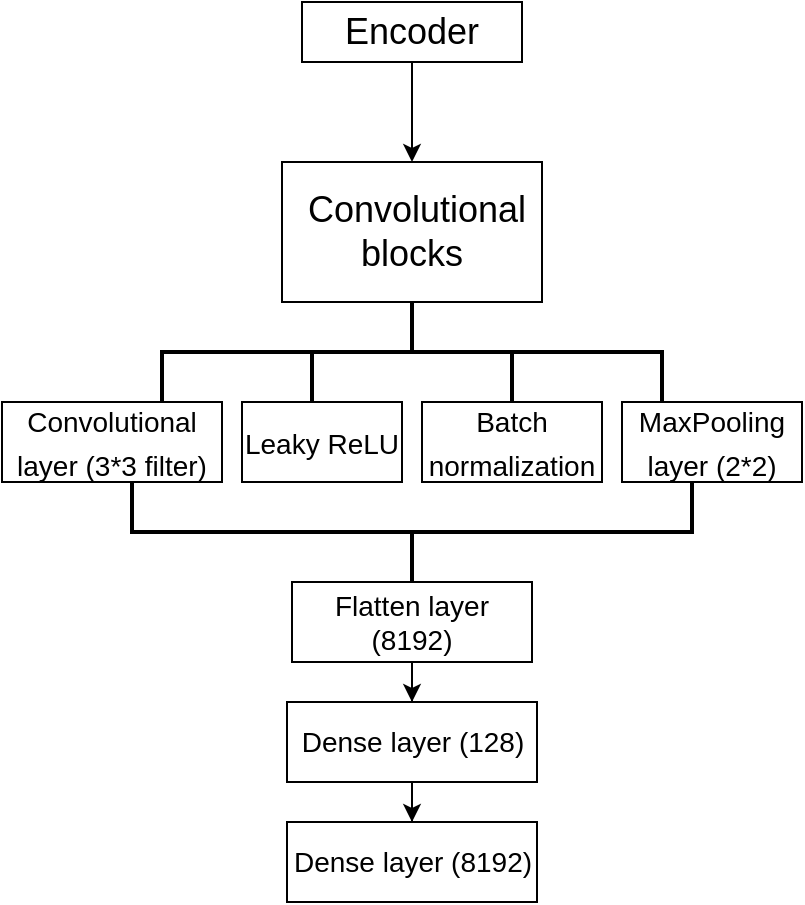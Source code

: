 <mxfile version="20.2.8" type="github">
  <diagram id="Zx4MFaG2C6o8nhM3KKF1" name="Page-1">
    <mxGraphModel dx="1278" dy="539" grid="1" gridSize="10" guides="1" tooltips="1" connect="1" arrows="1" fold="1" page="1" pageScale="1" pageWidth="850" pageHeight="1100" math="0" shadow="0">
      <root>
        <mxCell id="0" />
        <mxCell id="1" parent="0" />
        <mxCell id="Pvlrlx3k5bJVYEnzvyyn-18" value="" style="edgeStyle=orthogonalEdgeStyle;rounded=0;orthogonalLoop=1;jettySize=auto;html=1;fontSize=14;" edge="1" parent="1" source="Pvlrlx3k5bJVYEnzvyyn-1" target="Pvlrlx3k5bJVYEnzvyyn-4">
          <mxGeometry relative="1" as="geometry" />
        </mxCell>
        <mxCell id="Pvlrlx3k5bJVYEnzvyyn-1" value="&lt;font style=&quot;font-size: 18px;&quot;&gt;Encoder&lt;/font&gt;" style="rounded=0;whiteSpace=wrap;html=1;" vertex="1" parent="1">
          <mxGeometry x="290" y="110" width="110" height="30" as="geometry" />
        </mxCell>
        <mxCell id="Pvlrlx3k5bJVYEnzvyyn-4" value="&amp;nbsp;Convolutional blocks" style="rounded=0;whiteSpace=wrap;html=1;fontSize=18;" vertex="1" parent="1">
          <mxGeometry x="280" y="190" width="130" height="70" as="geometry" />
        </mxCell>
        <mxCell id="Pvlrlx3k5bJVYEnzvyyn-6" value="" style="strokeWidth=2;html=1;shape=mxgraph.flowchart.annotation_2;align=left;labelPosition=right;pointerEvents=1;fontSize=18;direction=south;" vertex="1" parent="1">
          <mxGeometry x="220" y="260" width="250" height="50" as="geometry" />
        </mxCell>
        <mxCell id="Pvlrlx3k5bJVYEnzvyyn-13" value="" style="strokeWidth=2;html=1;shape=mxgraph.flowchart.annotation_2;align=left;labelPosition=right;pointerEvents=1;fontSize=18;direction=south;" vertex="1" parent="1">
          <mxGeometry x="295" y="260" width="100" height="50" as="geometry" />
        </mxCell>
        <mxCell id="Pvlrlx3k5bJVYEnzvyyn-14" value="&lt;font style=&quot;font-size: 14px;&quot;&gt;Convolutional layer (3*3 filter)&lt;/font&gt;" style="rounded=0;whiteSpace=wrap;html=1;fontSize=18;" vertex="1" parent="1">
          <mxGeometry x="140" y="310" width="110" height="40" as="geometry" />
        </mxCell>
        <mxCell id="Pvlrlx3k5bJVYEnzvyyn-15" value="&lt;font style=&quot;font-size: 14px;&quot;&gt;Leaky ReLU&lt;/font&gt;" style="rounded=0;whiteSpace=wrap;html=1;fontSize=18;" vertex="1" parent="1">
          <mxGeometry x="260" y="310" width="80" height="40" as="geometry" />
        </mxCell>
        <mxCell id="Pvlrlx3k5bJVYEnzvyyn-16" value="&lt;font style=&quot;font-size: 14px;&quot;&gt;Batch normalization&lt;/font&gt;" style="rounded=0;whiteSpace=wrap;html=1;fontSize=18;" vertex="1" parent="1">
          <mxGeometry x="350" y="310" width="90" height="40" as="geometry" />
        </mxCell>
        <mxCell id="Pvlrlx3k5bJVYEnzvyyn-17" value="&lt;font style=&quot;font-size: 14px;&quot;&gt;MaxPooling layer (2*2)&lt;/font&gt;" style="rounded=0;whiteSpace=wrap;html=1;fontSize=18;" vertex="1" parent="1">
          <mxGeometry x="450" y="310" width="90" height="40" as="geometry" />
        </mxCell>
        <mxCell id="Pvlrlx3k5bJVYEnzvyyn-21" value="" style="strokeWidth=2;html=1;shape=mxgraph.flowchart.annotation_2;align=left;labelPosition=right;pointerEvents=1;fontSize=14;direction=north;" vertex="1" parent="1">
          <mxGeometry x="205" y="350" width="280" height="50" as="geometry" />
        </mxCell>
        <mxCell id="Pvlrlx3k5bJVYEnzvyyn-24" value="" style="edgeStyle=orthogonalEdgeStyle;rounded=0;orthogonalLoop=1;jettySize=auto;html=1;fontSize=14;" edge="1" parent="1" source="Pvlrlx3k5bJVYEnzvyyn-22" target="Pvlrlx3k5bJVYEnzvyyn-23">
          <mxGeometry relative="1" as="geometry" />
        </mxCell>
        <mxCell id="Pvlrlx3k5bJVYEnzvyyn-22" value="Flatten layer (8192)" style="rounded=0;whiteSpace=wrap;html=1;fontSize=14;" vertex="1" parent="1">
          <mxGeometry x="285" y="400" width="120" height="40" as="geometry" />
        </mxCell>
        <mxCell id="Pvlrlx3k5bJVYEnzvyyn-26" value="" style="edgeStyle=orthogonalEdgeStyle;rounded=0;orthogonalLoop=1;jettySize=auto;html=1;fontSize=14;" edge="1" parent="1" source="Pvlrlx3k5bJVYEnzvyyn-23" target="Pvlrlx3k5bJVYEnzvyyn-25">
          <mxGeometry relative="1" as="geometry" />
        </mxCell>
        <mxCell id="Pvlrlx3k5bJVYEnzvyyn-23" value="Dense layer (128)" style="rounded=0;whiteSpace=wrap;html=1;fontSize=14;" vertex="1" parent="1">
          <mxGeometry x="282.5" y="460" width="125" height="40" as="geometry" />
        </mxCell>
        <mxCell id="Pvlrlx3k5bJVYEnzvyyn-25" value="Dense layer (8192)" style="rounded=0;whiteSpace=wrap;html=1;fontSize=14;" vertex="1" parent="1">
          <mxGeometry x="282.5" y="520" width="125" height="40" as="geometry" />
        </mxCell>
      </root>
    </mxGraphModel>
  </diagram>
</mxfile>
